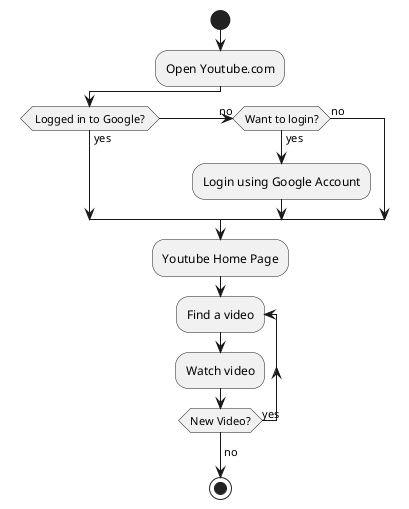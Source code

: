 @startuml
start


:Open Youtube.com;

if( Logged in to Google? ) then (yes)
(no) elseif (Want to login?) then (yes)
    :Login using Google Account;
else (no)
endif

:Youtube Home Page;

repeat :Find a video;
    :Watch video;
repeat while (New Video?) is (yes)
-> no;


stop


@enduml
